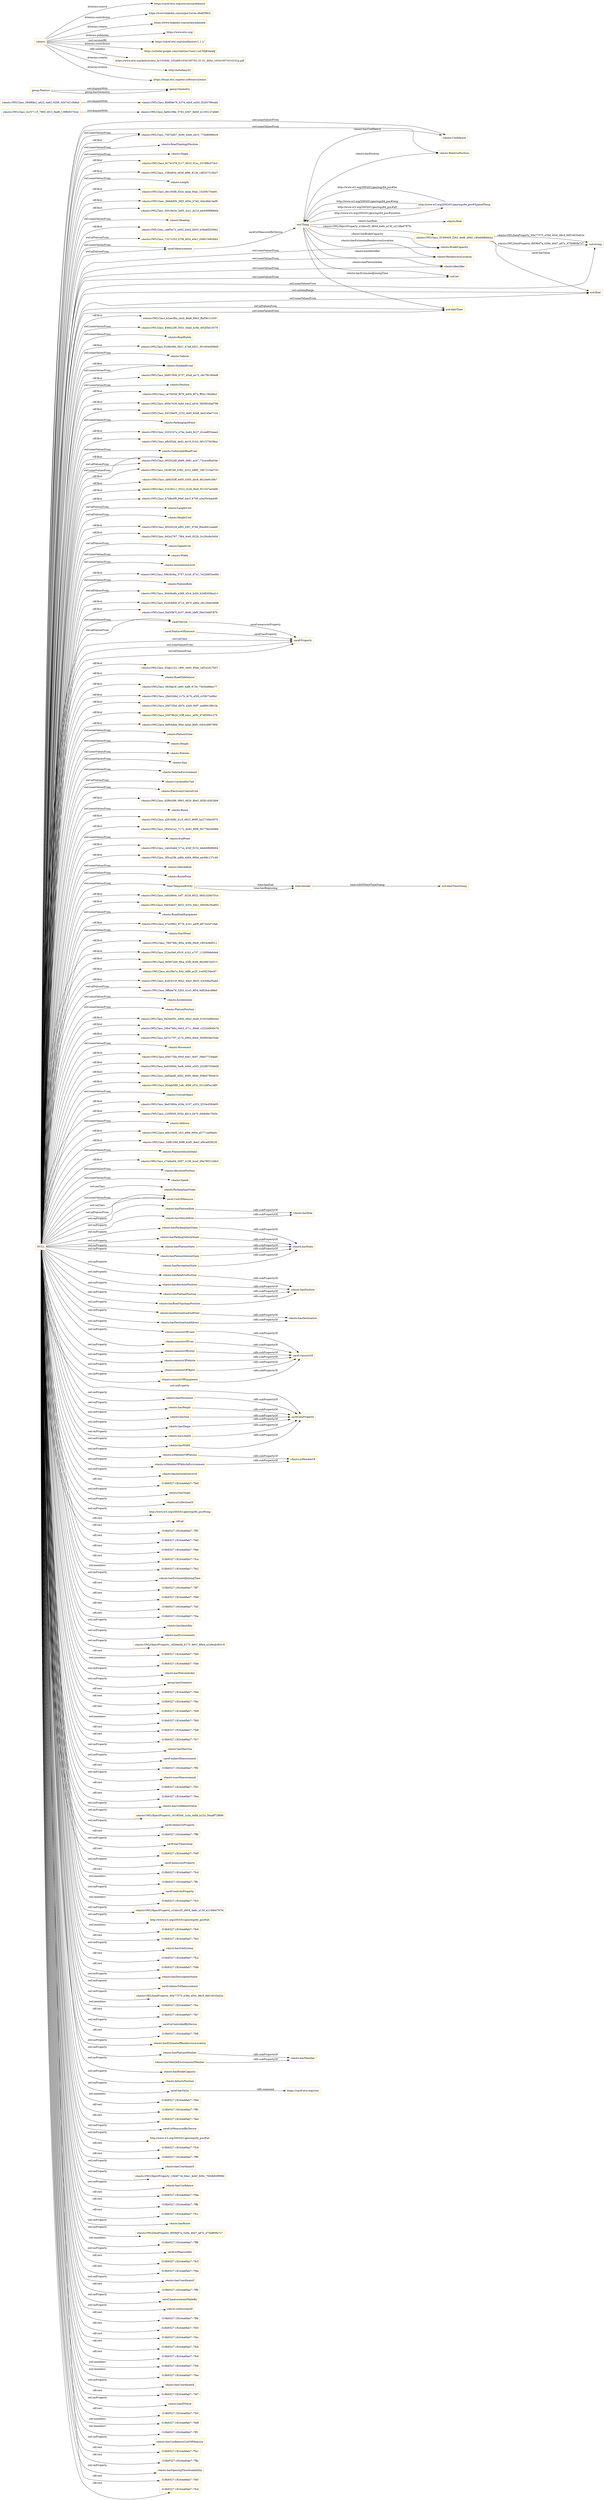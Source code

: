 digraph ar2dtool_diagram { 
rankdir=LR;
size="1501"
node [shape = rectangle, color="orange"]; "s4auto:Confidence" "s4auto:OWLClass_7507dd57_9c90_44e6_a415_770e8066fcc9" "s4auto:RoadTopologyPosition" "s4auto:Shape" "s4auto:OWLClass_917b1f76_f117_4910_91ac_2519f8c07dc3" "s4auto:OWLClass_be6b198e_5792_4367_8dd0_e1193127a9d0" "s4auto:OWLClass_15fb483a_e638_4f66_813b_1d6257210b27" "s4auto:Length" "s4auto:OWLClass_a61c93fb_45ce_4eae_94ac_15200c75ee91" "s4auto:OWLClass_3bfa8d5b_36f3_465e_b7e0_cbbcdbb14af9" "s4auto:OWLClass_35018e3e_3a05_4ce1_b21d_aecb99889b6a" "s4auto:Heading" "s4auto:OWLClass_ca6f3e72_e492_4e42_bb50_b3befd5200b2" "s4auto:OWLClass_7227c333_67f8_4f2d_a0e1_208d15683bb5" "saref:Measurement" "s4auto:OWLClass_b2aecf6a_cbcb_46a6_89e3_ffaf56c1c350" "s4auto:OWLClass_836b22f0_3931_44dd_a18b_4f52f5d10379" "s4auto:RoadEntity" "s4auto:OWLClass_81fdb39d_0931_47a8_b051_9516044569d5" "s4auto:Vehicle" "s4auto:NotifiedEvent" "s4auto:OWLClass_8b969e76_5374_4dc6_a45d_f32e5769cafa" "s4auto:OWLClass_bb857606_8737_45ad_ae73_c8c7f91884d8" "s4auto:Position" "s4auto:OWLClass_ce70b5bf_f678_4d04_8f7e_ff5b116b49a3" "s4auto:OWLClass_495b7639_fa49_44c2_a634_3838926ad786" "s4auto:OWLClass_04329a05_2232_4bf5_b0a8_ded14fee7c24" "s4auto:ParkingSpotPoint" "s4auto:OWLClass_32021b7a_e7be_4a44_9c27_d1ea8f53eaa4" "s4auto:OWLClass_efb5f3dd_4e42_4e19_91b3_f451575038ea" "s4auto:VulnerableRoadUser" "http://www.w3.org/2003/01/geo/wgs84_pos#SpatialThing" "s4auto:OWLClass_0f32b2d8_db89_4881_ace7_72cace8ba5de" "time:Instant" "s4auto:OWLClass_50c8f1b0_b382_4232_b895_16b7210ad7d3" "s4auto:OWLClass_ab8202ff_e405_4365_abc8_8fc24e9c38b7" "s4auto:OWLClass_51b26c11_9322_4c2b_8eaf_551547ee4dfb" "s4auto:OWLClass_b7b8e4f0_00ef_4ec3_8706_a3a35e4aebd0" "s4auto:LengthUnit" "s4auto:HeightUnit" "s4auto:OWLClass_8f320229_ef05_43f1_9766_80adb01eada6" "s4auto:OWLClass_942e2767_7f64_4ce0_822b_2cc26c6a540d" "s4auto:SpeedUnit" "s4auto:Width" "s4auto:RelativePosition" "s4auto:AutomationLevel" "s4auto:OWLClass_59b3b3ba_5757_41b5_8741_7e226853e49e" "s4auto:PlatoonRole" "s4auto:OWLClass_30dd4a6b_a368_45c4_bcb0_b2d8300ba2c1" "s4auto:OWLClass_92454d09_d714_4870_a8d4_c8c16bbc49d8" "s4auto:OWLClass_f4d3087f_4c57_4b40_bbf0_59a10d4f1876" "saref:Device" "s4auto:OWLClass_62ab1c22_189c_4445_85ee_1ef1e2d17b57" "s4auto:RoadSideSensor" "s4auto:OWLClass_083fab3f_ca95_4af8_873e_7563bd6bec77" "s4auto:OWLClass_094f68a1_a622_4a62_9298_43b74210b8a4" "s4auto:BrakeCapacity" "s4auto:OWLClass_28e02d4d_1c7b_4c7b_af28_cc59c73a9fa1" "s4auto:OWLClass_268735bf_d97b_43a0_80f7_ead69c3861fa" "saref:FeatureOfInterest" "s4auto:OWLClass_55978b20_33ff_44a1_a09c_974f509cc274" "s4auto:OWLClass_8ef04dbb_f94e_4dae_8bf0_cb63cd807909" "s4auto:PlatoonState" "s4auto:OWLClass_2cc57115_7965_4f13_9ad6_139fbf337b2e" "s4auto:Height" "s4auto:Platoon" "s4auto:Size" "s4auto:Role" "s4auto:VehicleEnvironment" "saref:Property" "s4auto:CardinalityUnit" "s4auto:ElectronicControlUnit" "s4auto:OWLClass_d2f64388_08b5_4626_8be5_bf2614562bb8" "s4auto:Route" "s4auto:OWLClass_a2818dfc_41cf_4923_9680_ba37180e5970" "s4auto:OWLClass_2945d1e2_7172_4b82_869f_0b779bc9496b" "s4auto:EndPoint" "s4auto:OWLClass_1ab43a6d_571a_434f_9152_bdeb0fb96694" "s4auto:OWLClass_3f5ca29b_a4bb_4d64_89b4_aac68c137c49" "s4auto:VehicleRole" "s4auto:RoutePoint" "time:TemporalEntity" "s4auto:OWLClass_ca926664_1ef7_4528_8022_66d1d26b701e" "s4auto:OWLClass_04b546d7_4632_4354_b9a1_00058c30a662" "s4auto:RoadSideEquipment" "s4auto:OWLClass_07a59fd1_8778_41b1_a40f_497242d7cfab" "s4auto:StartPoint" "s4auto:OWLClass_7f65788c_8f5a_4c8b_89c8_1f924c8ef511" "s4auto:OWLClass_f12ac0e6_d518_41b2_a737_112009debde8" "s4auto:OWLClass_94907a46_9fca_42fb_9c66_8626fb7ee513" "s4auto:OWLClass_eb1fda7a_fc6c_4dfb_ac2f_1ce59234bc97" "s4auto:OWLClass_8cd541c9_9bb2_49a5_9820_43c0dbcf5a60" "s4auto:OWLClass_9ffbba79_32b5_41e3_9f34_6d82b4c49fe0" "geosp:Geometry" "s4auto:Acceleration" "s4auto:PlatoonPosition" "s4auto:OWLClass_8d26a591_bd0b_48a3_ba4b_61932a89dcbd" "s4auto:OWLClass_26b47864_9eb3_4711_89a6_c23244800e78" "s4auto:OWLClass_be7c1797_e17e_4904_8dc6_3b99926e33dd" "s4auto:Movement" "s4auto:RendezvousLocation" "s4auto:OWLClass_a58175fa_904f_4ee1_9c97_39b077249abf" "s4auto:OWLClass_4e93090d_5aeb_4946_a593_25268703bb08" "s4auto:Identifier" "geosp:Feature" "s4auto:OWLClass_3ef5abd6_4002_4095_96dd_008e5780e633" "s4auto:OWLClass_92dab589_1afc_4f99_a53c_031ddf5a1d85" "s4auto:CriticalObject" "s4auto:OWLClass_9ad3360e_429a_4107_a353_2f10a459de05" "s4auto:OWLClass_c25f950f_505d_4814_be70_0de84bc70d3c" "s4auto:Address" "s4auto:OWLClass_e6b10e5f_1fc3_49fe_995b_d2771ae66e91" "s4auto:OWLClass_34f8159d_60f8_42d5_9ee3_ef6ca0f3823f" "s4auto:OWLClass_553f9409_f262_4ed9_a940_180eb68bbb2a" "s4auto:PlatoonVehicleState" "s4auto:OWLClass_c74dee04_0497_4156_bcad_06a79021d4b3" "s4auto:AbsolutePosition" "s4auto:Speed" "s4auto:ParkingSpotState" "saref:UnitOfMeasure" ; /*classes style*/
	"s4auto:hasPlatoonRole" -> "s4auto:hasRole" [ label = "rdfs:subPropertyOf" ];
	"s4auto:hasParkingSpotState" -> "s4auto:hasState" [ label = "rdfs:subPropertyOf" ];
	"s4auto:hasPlatoonPosition" -> "s4auto:hasPosition" [ label = "rdfs:subPropertyOf" ];
	"s4auto:hasDestinationEndPoint" -> "s4auto:hasDestination" [ label = "rdfs:subPropertyOf" ];
	"s4auto:consistsOfEvent" -> "saref:consistsOf" [ label = "rdfs:subPropertyOf" ];
	"s4auto:hasSize" -> "saref:hasProperty" [ label = "rdfs:subPropertyOf" ];
	"geosp:Feature" -> "geosp:Geometry" [ label = "owl:disjointWith" ];
	"s4auto:OWLClass_2cc57115_7965_4f13_9ad6_139fbf337b2e" -> "s4auto:OWLClass_be6b198e_5792_4367_8dd0_e1193127a9d0" [ label = "owl:disjointWith" ];
	"s4auto:" -> "https://saref.etsi.org/sources/saref4auto/" [ label = "dcterms:source" ];
	"s4auto:" -> "https://www.linkedin.com/in/pol-torres-46a83863/" [ label = "dcterms:contributor" ];
	"s4auto:" -> "https://www.linkedin.com/in/lauradaniele" [ label = "dcterms:creator" ];
	"s4auto:" -> "https://www.etsi.org/" [ label = "dcterms:publisher" ];
	"s4auto:" -> "https://saref.etsi.org/saref4auto/v1.1.1/" [ label = "owl:versionIRI" ];
	"s4auto:" -> "https://scholar.google.com/citations?user=coCDIj8AAAAJ" [ label = "dcterms:contributor" ];
	"s4auto:" -> "https://www.etsi.org/deliver/etsi_ts/103400_103499/10341007/01.01.01_60/ts_10341007v010101p.pdf" [ label = "rdfs:seeAlso" ];
	"s4auto:" -> "http://netellany.fr/" [ label = "dcterms:creator" ];
	"s4auto:" -> "https://forge.etsi.org/etsi-software-license" [ label = "dcterms:license" ];
	"s4auto:consistsOfUser" -> "saref:consistsOf" [ label = "rdfs:subPropertyOf" ];
	"s4auto:hasRoadTopologyPosition" -> "s4auto:hasPosition" [ label = "rdfs:subPropertyOf" ];
	"s4auto:hasShape" -> "saref:hasProperty" [ label = "rdfs:subPropertyOf" ];
	"s4auto:hasLength" -> "saref:hasProperty" [ label = "rdfs:subPropertyOf" ];
	"s4auto:hasParkingVehicleState" -> "s4auto:hasState" [ label = "rdfs:subPropertyOf" ];
	"s4auto:hasPlatoonState" -> "s4auto:hasState" [ label = "rdfs:subPropertyOf" ];
	"s4auto:isMemberOfPlatoon" -> "s4auto:isMemberOf" [ label = "rdfs:subPropertyOf" ];
	"s4auto:hasWidth" -> "saref:hasProperty" [ label = "rdfs:subPropertyOf" ];
	"s4auto:consistsOfEntity" -> "saref:consistsOf" [ label = "rdfs:subPropertyOf" ];
	"s4auto:hasPlatoonVehicleState" -> "s4auto:hasState" [ label = "rdfs:subPropertyOf" ];
	"s4auto:hasDestinationAddress" -> "s4auto:hasDestination" [ label = "rdfs:subPropertyOf" ];
	"NULL" -> "s4auto:hasAutomationLevel" [ label = "owl:onProperty" ];
	"NULL" -> "s4auto:OWLClass_942e2767_7f64_4ce0_822b_2cc26c6a540d" [ label = "rdf:first" ];
	"NULL" -> "-318b9327:18244a6fab7:-7fe9" [ label = "rdf:rest" ];
	"NULL" -> "s4auto:hasOrigin" [ label = "owl:onProperty" ];
	"NULL" -> "s4auto:NotifiedEvent" [ label = "owl:someValuesFrom" ];
	"NULL" -> "s4auto:HeightUnit" [ label = "owl:allValuesFrom" ];
	"NULL" -> "s4auto:hasPlatoonState" [ label = "owl:onProperty" ];
	"NULL" -> "s4auto:OWLClass_8cd541c9_9bb2_49a5_9820_43c0dbcf5a60" [ label = "rdf:first" ];
	"NULL" -> "s4auto:Address" [ label = "owl:someValuesFrom" ];
	"NULL" -> "s4auto:isCollectionOf" [ label = "owl:onProperty" ];
	"NULL" -> "http://www.w3.org/2003/01/geo/wgs84_pos#long" [ label = "owl:onProperty" ];
	"NULL" -> "s4auto:Shape" [ label = "owl:someValuesFrom" ];
	"NULL" -> "rdf:nil" [ label = "rdf:rest" ];
	"NULL" -> "-318b9327:18244a6fab7:-7ff3" [ label = "rdf:rest" ];
	"NULL" -> "s4auto:NotifiedEvent" [ label = "rdf:first" ];
	"NULL" -> "-318b9327:18244a6fab7:-7fd2" [ label = "rdf:rest" ];
	"NULL" -> "-318b9327:18244a6fab7:-7feb" [ label = "rdf:rest" ];
	"NULL" -> "-318b9327:18244a6fab7:-7fca" [ label = "rdf:rest" ];
	"NULL" -> "s4auto:PlatoonPosition" [ label = "owl:someValuesFrom" ];
	"NULL" -> "s4auto:OWLClass_62ab1c22_189c_4445_85ee_1ef1e2d17b57" [ label = "rdf:first" ];
	"NULL" -> "s4auto:OWLClass_07a59fd1_8778_41b1_a40f_497242d7cfab" [ label = "rdf:first" ];
	"NULL" -> "s4auto:OWLClass_c74dee04_0497_4156_bcad_06a79021d4b3" [ label = "rdf:first" ];
	"NULL" -> "-318b9327:18244a6fab7:-7fe2" [ label = "owl:members" ];
	"NULL" -> "s4auto:hasEstimatedJoiningTime" [ label = "owl:onProperty" ];
	"NULL" -> "-318b9327:18244a6fab7:-7ff7" [ label = "rdf:rest" ];
	"NULL" -> "-318b9327:18244a6fab7:-7fd6" [ label = "rdf:rest" ];
	"NULL" -> "-318b9327:18244a6fab7:-7fef" [ label = "rdf:rest" ];
	"NULL" -> "-318b9327:18244a6fab7:-7fce" [ label = "rdf:rest" ];
	"NULL" -> "s4auto:hasIdentifier" [ label = "owl:onProperty" ];
	"NULL" -> "s4auto:hasEnvironment" [ label = "owl:onProperty" ];
	"NULL" -> "s4auto:Heading" [ label = "owl:someValuesFrom" ];
	"NULL" -> "s4auto:OWLClass_8f320229_ef05_43f1_9766_80adb01eada6" [ label = "rdf:first" ];
	"NULL" -> "s4auto:OWLObjectProperty_1828ea5b_6175_4e01_88e4_a1b9cab3b318" [ label = "owl:onProperty" ];
	"NULL" -> "-318b9327:18244a6fab7:-7fe0" [ label = "rdf:rest" ];
	"NULL" -> "s4auto:OWLClass_3ef5abd6_4002_4095_96dd_008e5780e633" [ label = "rdf:first" ];
	"NULL" -> "s4auto:OWLClass_ab8202ff_e405_4365_abc8_8fc24e9c38b7" [ label = "rdf:first" ];
	"NULL" -> "-318b9327:18244a6fab7:-7fdd" [ label = "owl:members" ];
	"NULL" -> "s4auto:OWLClass_0f32b2d8_db89_4881_ace7_72cace8ba5de" [ label = "rdf:first" ];
	"NULL" -> "s4auto:hasPlatoonIndex" [ label = "owl:onProperty" ];
	"NULL" -> "s4auto:hasSize" [ label = "owl:onProperty" ];
	"NULL" -> "s4auto:hasShape" [ label = "owl:onProperty" ];
	"NULL" -> "s4auto:ParkingSpotPoint" [ label = "owl:someValuesFrom" ];
	"NULL" -> "geosp:hasGeometry" [ label = "owl:onProperty" ];
	"NULL" -> "-318b9327:18244a6fab7:-7fe4" [ label = "rdf:rest" ];
	"NULL" -> "s4auto:OWLClass_b2aecf6a_cbcb_46a6_89e3_ffaf56c1c350" [ label = "rdf:first" ];
	"NULL" -> "s4auto:hasWidth" [ label = "owl:onProperty" ];
	"NULL" -> "-318b9327:18244a6fab7:-7fdc" [ label = "rdf:rest" ];
	"NULL" -> "-318b9327:18244a6fab7:-7fd9" [ label = "rdf:rest" ];
	"NULL" -> "saref:Device" [ label = "owl:allValuesFrom" ];
	"NULL" -> "s4auto:hasMovement" [ label = "owl:onProperty" ];
	"NULL" -> "-318b9327:18244a6fab7:-7fd0" [ label = "owl:members" ];
	"NULL" -> "s4auto:VulnerableRoadUser" [ label = "owl:someValuesFrom" ];
	"NULL" -> "xsd:float" [ label = "owl:onDataRange" ];
	"NULL" -> "s4auto:OWLClass_34f8159d_60f8_42d5_9ee3_ef6ca0f3823f" [ label = "rdf:first" ];
	"NULL" -> "s4auto:hasPlatoonVehicleState" [ label = "owl:onProperty" ];
	"NULL" -> "s4auto:OWLClass_eb1fda7a_fc6c_4dfb_ac2f_1ce59234bc97" [ label = "rdf:first" ];
	"NULL" -> "-318b9327:18244a6fab7:-7fe8" [ label = "rdf:rest" ];
	"NULL" -> "s4auto:OWLClass_81fdb39d_0931_47a8_b051_9516044569d5" [ label = "rdf:first" ];
	"NULL" -> "-318b9327:18244a6fab7:-7fc7" [ label = "rdf:rest" ];
	"NULL" -> "s4auto:hasMaxSize" [ label = "owl:onProperty" ];
	"NULL" -> "s4auto:ParkingSpotState" [ label = "owl:onClass" ];
	"NULL" -> "s4auto:OWLClass_9ffbba79_32b5_41e3_9f34_6d82b4c49fe0" [ label = "owl:allValuesFrom" ];
	"NULL" -> "saref:makesMeasurement" [ label = "owl:onProperty" ];
	"NULL" -> "s4auto:OWLClass_0f32b2d8_db89_4881_ace7_72cace8ba5de" [ label = "owl:allValuesFrom" ];
	"NULL" -> "xsd:string" [ label = "owl:someValuesFrom" ];
	"NULL" -> "s4auto:hasParkingSpotState" [ label = "owl:onProperty" ];
	"NULL" -> "-318b9327:18244a6fab7:-7ff2" [ label = "rdf:rest" ];
	"NULL" -> "s4auto:isMemberOfPlatoon" [ label = "owl:onProperty" ];
	"NULL" -> "s4auto:usesMeasurement" [ label = "owl:onProperty" ];
	"NULL" -> "-318b9327:18244a6fab7:-7fd1" [ label = "rdf:rest" ];
	"NULL" -> "s4auto:PlatoonState" [ label = "owl:someValuesFrom" ];
	"NULL" -> "-318b9327:18244a6fab7:-7fea" [ label = "rdf:rest" ];
	"NULL" -> "s4auto:Size" [ label = "owl:someValuesFrom" ];
	"NULL" -> "s4auto:OWLClass_7227c333_67f8_4f2d_a0e1_208d15683bb5" [ label = "owl:allValuesFrom" ];
	"NULL" -> "s4auto:Speed" [ label = "owl:someValuesFrom" ];
	"NULL" -> "s4auto:OWLClass_efb5f3dd_4e42_4e19_91b3_f451575038ea" [ label = "rdf:first" ];
	"NULL" -> "s4auto:hasConfidenceValue" [ label = "owl:onProperty" ];
	"NULL" -> "s4auto:OWLObjectProperty_c016f3d4_1a3a_4a8b_b22d_56aaff72f689" [ label = "owl:onProperty" ];
	"NULL" -> "saref:relatesToProperty" [ label = "owl:onProperty" ];
	"NULL" -> "s4auto:consistsOfVehicle" [ label = "owl:onProperty" ];
	"NULL" -> "-318b9327:18244a6fab7:-7ff6" [ label = "rdf:rest" ];
	"NULL" -> "saref:hasTimestamp" [ label = "owl:onProperty" ];
	"NULL" -> "-318b9327:18244a6fab7:-7fd5" [ label = "rdf:rest" ];
	"NULL" -> "saref:measuresProperty" [ label = "owl:onProperty" ];
	"NULL" -> "s4auto:hasRoadTopologyPosition" [ label = "owl:onProperty" ];
	"NULL" -> "-318b9327:18244a6fab7:-7fcd" [ label = "rdf:rest" ];
	"NULL" -> "s4auto:Acceleration" [ label = "owl:someValuesFrom" ];
	"NULL" -> "-318b9327:18244a6fab7:-7ffc" [ label = "owl:members" ];
	"NULL" -> "saref:controlsProperty" [ label = "owl:onProperty" ];
	"NULL" -> "s4auto:RoadEntity" [ label = "owl:someValuesFrom" ];
	"NULL" -> "s4auto:consistsOfEntity" [ label = "owl:onProperty" ];
	"NULL" -> "xsd:dateTime" [ label = "owl:someValuesFrom" ];
	"NULL" -> "-318b9327:18244a6fab7:-7fc3" [ label = "owl:members" ];
	"NULL" -> "s4auto:OWLObjectProperty_e1bbccf3_d604_4a6c_a130_e2148e0787fc" [ label = "owl:onProperty" ];
	"NULL" -> "s4auto:OWLClass_26b47864_9eb3_4711_89a6_c23244800e78" [ label = "rdf:first" ];
	"NULL" -> "s4auto:Height" [ label = "owl:someValuesFrom" ];
	"NULL" -> "saref:Property" [ label = "owl:onClass" ];
	"NULL" -> "s4auto:OWLClass_f12ac0e6_d518_41b2_a737_112009debde8" [ label = "rdf:first" ];
	"NULL" -> "s4auto:OWLClass_ca926664_1ef7_4528_8022_66d1d26b701e" [ label = "rdf:first" ];
	"NULL" -> "s4auto:OWLClass_35018e3e_3a05_4ce1_b21d_aecb99889b6a" [ label = "rdf:first" ];
	"NULL" -> "http://www.w3.org/2003/01/geo/wgs84_pos#alt" [ label = "owl:onProperty" ];
	"NULL" -> "s4auto:BrakeCapacity" [ label = "owl:someValuesFrom" ];
	"NULL" -> "-318b9327:18244a6fab7:-7fe6" [ label = "owl:members" ];
	"NULL" -> "saref:Property" [ label = "owl:someValuesFrom" ];
	"NULL" -> "saref:Device" [ label = "owl:someValuesFrom" ];
	"NULL" -> "-318b9327:18244a6fab7:-7fe3" [ label = "rdf:rest" ];
	"NULL" -> "s4syst:hasSubSystem" [ label = "owl:onProperty" ];
	"NULL" -> "s4auto:OWLClass_f4d3087f_4c57_4b40_bbf0_59a10d4f1876" [ label = "rdf:first" ];
	"NULL" -> "s4auto:OWLClass_495b7639_fa49_44c2_a634_3838926ad786" [ label = "rdf:first" ];
	"NULL" -> "-318b9327:18244a6fab7:-7fc2" [ label = "rdf:rest" ];
	"NULL" -> "-318b9327:18244a6fab7:-7fdb" [ label = "rdf:rest" ];
	"NULL" -> "s4auto:hasDescriptionName" [ label = "owl:onProperty" ];
	"NULL" -> "s4auto:Vehicle" [ label = "owl:someValuesFrom" ];
	"NULL" -> "saref:relatesToMeasurement" [ label = "owl:onProperty" ];
	"NULL" -> "s4auto:OWLClass_be7c1797_e17e_4904_8dc6_3b99926e33dd" [ label = "rdf:first" ];
	"NULL" -> "s4auto:OWLDataProperty_60a77575_e39d_454c_96c5_66f14035eb2e" [ label = "owl:onProperty" ];
	"NULL" -> "s4auto:Confidence" [ label = "owl:someValuesFrom" ];
	"NULL" -> "s4auto:OWLClass_8ef04dbb_f94e_4dae_8bf0_cb63cd807909" [ label = "rdf:first" ];
	"NULL" -> "-318b9327:18244a6fab7:-7fcc" [ label = "owl:members" ];
	"NULL" -> "s4auto:hasHeight" [ label = "owl:onProperty" ];
	"NULL" -> "-318b9327:18244a6fab7:-7fe7" [ label = "rdf:rest" ];
	"NULL" -> "s4auto:OWLClass_917b1f76_f117_4910_91ac_2519f8c07dc3" [ label = "rdf:first" ];
	"NULL" -> "saref:isControlledByDevice" [ label = "owl:onProperty" ];
	"NULL" -> "-318b9327:18244a6fab7:-7fdf" [ label = "rdf:rest" ];
	"NULL" -> "s4auto:OWLClass_04b546d7_4632_4354_b9a1_00058c30a662" [ label = "rdf:first" ];
	"NULL" -> "s4auto:OWLClass_2945d1e2_7172_4b82_869f_0b779bc9496b" [ label = "rdf:first" ];
	"NULL" -> "s4auto:OWLClass_50c8f1b0_b382_4232_b895_16b7210ad7d3" [ label = "rdf:first" ];
	"NULL" -> "s4auto:AbsolutePosition" [ label = "owl:someValuesFrom" ];
	"NULL" -> "s4auto:Width" [ label = "owl:someValuesFrom" ];
	"NULL" -> "time:TemporalEntity" [ label = "owl:someValuesFrom" ];
	"NULL" -> "s4auto:hasEstimatedRendezvousLocation" [ label = "owl:onProperty" ];
	"NULL" -> "s4auto:PlatoonVehicleState" [ label = "owl:someValuesFrom" ];
	"NULL" -> "s4auto:OWLClass_8d26a591_bd0b_48a3_ba4b_61932a89dcbd" [ label = "rdf:first" ];
	"NULL" -> "s4auto:hasPlatoonMember" [ label = "owl:onProperty" ];
	"NULL" -> "s4auto:OWLClass_083fab3f_ca95_4af8_873e_7563bd6bec77" [ label = "rdf:first" ];
	"NULL" -> "s4auto:hasBrakeCapacity" [ label = "owl:onProperty" ];
	"NULL" -> "s4auto:hasPlatoonPosition" [ label = "owl:onProperty" ];
	"NULL" -> "s4auto:consistsOfObject" [ label = "owl:onProperty" ];
	"NULL" -> "s4auto:SpeedUnit" [ label = "owl:allValuesFrom" ];
	"NULL" -> "s4auto:detectsPosition" [ label = "owl:onProperty" ];
	"NULL" -> "s4auto:OWLClass_c25f950f_505d_4814_be70_0de84bc70d3c" [ label = "rdf:first" ];
	"NULL" -> "s4auto:OWLClass_bb857606_8737_45ad_ae73_c8c7f91884d8" [ label = "rdf:first" ];
	"NULL" -> "s4auto:hasRelativePosition" [ label = "owl:onProperty" ];
	"NULL" -> "saref:hasValue" [ label = "owl:onProperty" ];
	"NULL" -> "s4auto:OWLClass_7507dd57_9c90_44e6_a415_770e8066fcc9" [ label = "owl:someValuesFrom" ];
	"NULL" -> "s4auto:PlatoonRole" [ label = "owl:someValuesFrom" ];
	"NULL" -> "-318b9327:18244a6fab7:-7fd4" [ label = "owl:members" ];
	"NULL" -> "-318b9327:18244a6fab7:-7ff5" [ label = "rdf:rest" ];
	"NULL" -> "-318b9327:18244a6fab7:-7fed" [ label = "rdf:rest" ];
	"NULL" -> "s4auto:Route" [ label = "owl:someValuesFrom" ];
	"NULL" -> "saref:isMeasuredByDevice" [ label = "owl:onProperty" ];
	"NULL" -> "xsd:int" [ label = "owl:someValuesFrom" ];
	"NULL" -> "http://www.w3.org/2003/01/geo/wgs84_pos#lat" [ label = "owl:onProperty" ];
	"NULL" -> "s4auto:hasLength" [ label = "owl:onProperty" ];
	"NULL" -> "-318b9327:18244a6fab7:-7fc9" [ label = "rdf:rest" ];
	"NULL" -> "s4auto:OWLClass_32021b7a_e7be_4a44_9c27_d1ea8f53eaa4" [ label = "rdf:first" ];
	"NULL" -> "s4auto:OWLClass_94907a46_9fca_42fb_9c66_8626fb7ee513" [ label = "rdf:first" ];
	"NULL" -> "s4auto:OWLClass_9ad3360e_429a_4107_a353_2f10a459de05" [ label = "rdf:first" ];
	"NULL" -> "-318b9327:18244a6fab7:-7ff9" [ label = "rdf:rest" ];
	"NULL" -> "s4auto:OWLClass_268735bf_d97b_43a0_80f7_ead69c3861fa" [ label = "rdf:first" ];
	"NULL" -> "s4auto:ElectronicControlUnit" [ label = "owl:someValuesFrom" ];
	"NULL" -> "s4auto:StartPoint" [ label = "owl:someValuesFrom" ];
	"NULL" -> "s4auto:hasCoordinateY" [ label = "owl:onProperty" ];
	"NULL" -> "s4auto:OWLObjectProperty_10d4f71b_6da1_4eb5_840c_760db83f999d" [ label = "owl:onProperty" ];
	"NULL" -> "s4auto:hasConfidence" [ label = "owl:onProperty" ];
	"NULL" -> "s4auto:OWLClass_d2f64388_08b5_4626_8be5_bf2614562bb8" [ label = "rdf:first" ];
	"NULL" -> "s4auto:OWLClass_59b3b3ba_5757_41b5_8741_7e226853e49e" [ label = "rdf:first" ];
	"NULL" -> "xsd:dateTime" [ label = "owl:allValuesFrom" ];
	"NULL" -> "s4auto:hasDestinationAddress" [ label = "owl:onProperty" ];
	"NULL" -> "s4auto:OWLClass_28e02d4d_1c7b_4c7b_af28_cc59c73a9fa1" [ label = "rdf:first" ];
	"NULL" -> "saref:Measurement" [ label = "owl:allValuesFrom" ];
	"NULL" -> "-318b9327:18244a6fab7:-7fda" [ label = "rdf:rest" ];
	"NULL" -> "s4auto:OWLClass_1ab43a6d_571a_434f_9152_bdeb0fb96694" [ label = "rdf:first" ];
	"NULL" -> "s4auto:OWLClass_a61c93fb_45ce_4eae_94ac_15200c75ee91" [ label = "rdf:first" ];
	"NULL" -> "-318b9327:18244a6fab7:-7ffb" [ label = "rdf:rest" ];
	"NULL" -> "saref:UnitOfMeasure" [ label = "owl:someValuesFrom" ];
	"NULL" -> "saref:Measurement" [ label = "owl:someValuesFrom" ];
	"NULL" -> "s4auto:OWLClass_ca6f3e72_e492_4e42_bb50_b3befd5200b2" [ label = "rdf:first" ];
	"NULL" -> "-318b9327:18244a6fab7:-7fc1" [ label = "rdf:rest" ];
	"NULL" -> "s4auto:Identifier" [ label = "owl:someValuesFrom" ];
	"NULL" -> "s4auto:isMemberOfVehicleEnvironment" [ label = "owl:onProperty" ];
	"NULL" -> "s4auto:OWLClass_3f5ca29b_a4bb_4d64_89b4_aac68c137c49" [ label = "rdf:first" ];
	"NULL" -> "s4auto:hasRoute" [ label = "owl:onProperty" ];
	"NULL" -> "s4auto:OWLDataProperty_f859b87a_028e_46d7_a87e_d75bf80fe7c7" [ label = "owl:onProperty" ];
	"NULL" -> "s4auto:hasDestinationEndPoint" [ label = "owl:onProperty" ];
	"NULL" -> "-318b9327:18244a6fab7:-7ff8" [ label = "owl:members" ];
	"NULL" -> "s4auto:CriticalObject" [ label = "owl:someValuesFrom" ];
	"NULL" -> "s4auto:RendezvousLocation" [ label = "owl:someValuesFrom" ];
	"NULL" -> "s4auto:OWLClass_4e93090d_5aeb_4946_a593_25268703bb08" [ label = "rdf:first" ];
	"NULL" -> "s4auto:RelativePosition" [ label = "owl:someValuesFrom" ];
	"NULL" -> "s4auto:OWLClass_e6b10e5f_1fc3_49fe_995b_d2771ae66e91" [ label = "rdf:first" ];
	"NULL" -> "saref:isMeasuredIn" [ label = "owl:onProperty" ];
	"NULL" -> "s4auto:OWLClass_51b26c11_9322_4c2b_8eaf_551547ee4dfb" [ label = "rdf:first" ];
	"NULL" -> "-318b9327:18244a6fab7:-7fc5" [ label = "rdf:rest" ];
	"NULL" -> "s4auto:OWLClass_92dab589_1afc_4f99_a53c_031ddf5a1d85" [ label = "rdf:first" ];
	"NULL" -> "-318b9327:18244a6fab7:-7fde" [ label = "rdf:rest" ];
	"NULL" -> "s4auto:Movement" [ label = "owl:someValuesFrom" ];
	"NULL" -> "s4auto:hasCoordinateZ" [ label = "owl:onProperty" ];
	"NULL" -> "s4auto:LengthUnit" [ label = "owl:allValuesFrom" ];
	"NULL" -> "s4auto:OWLClass_0f32b2d8_db89_4881_ace7_72cace8ba5de" [ label = "owl:someValuesFrom" ];
	"NULL" -> "s4auto:hasParkingVehicleState" [ label = "owl:onProperty" ];
	"NULL" -> "-318b9327:18244a6fab7:-7ff0" [ label = "rdf:rest" ];
	"NULL" -> "saref:measurementMadeBy" [ label = "owl:onProperty" ];
	"NULL" -> "s4auto:VehicleRole" [ label = "owl:someValuesFrom" ];
	"NULL" -> "s4auto:RoadTopologyPosition" [ label = "owl:someValuesFrom" ];
	"NULL" -> "s4auto:hasPlatoonRole" [ label = "owl:onProperty" ];
	"NULL" -> "s4auto:consistsOfUser" [ label = "owl:onProperty" ];
	"NULL" -> "saref:UnitOfMeasure" [ label = "owl:onClass" ];
	"NULL" -> "s4syst:subSystemOf" [ label = "owl:onProperty" ];
	"NULL" -> "-318b9327:18244a6fab7:-7ff4" [ label = "rdf:rest" ];
	"NULL" -> "s4auto:OWLClass_7f65788c_8f5a_4c8b_89c8_1f924c8ef511" [ label = "rdf:first" ];
	"NULL" -> "s4auto:hasAbsolutePosition" [ label = "owl:onProperty" ];
	"NULL" -> "s4auto:hasVehicleRole" [ label = "owl:onProperty" ];
	"NULL" -> "s4auto:RoadSideEquipment" [ label = "owl:someValuesFrom" ];
	"NULL" -> "-318b9327:18244a6fab7:-7fd3" [ label = "rdf:rest" ];
	"NULL" -> "-318b9327:18244a6fab7:-7fec" [ label = "rdf:rest" ];
	"NULL" -> "s4auto:OWLClass_ce70b5bf_f678_4d04_8f7e_ff5b116b49a3" [ label = "rdf:first" ];
	"NULL" -> "-318b9327:18244a6fab7:-7fcb" [ label = "rdf:rest" ];
	"NULL" -> "s4auto:OWLClass_7507dd57_9c90_44e6_a415_770e8066fcc9" [ label = "rdf:first" ];
	"NULL" -> "s4auto:Length" [ label = "owl:someValuesFrom" ];
	"NULL" -> "-318b9327:18244a6fab7:-7fc8" [ label = "rdf:rest" ];
	"NULL" -> "-318b9327:18244a6fab7:-7fc6" [ label = "owl:members" ];
	"NULL" -> "-318b9327:18244a6fab7:-7fee" [ label = "owl:members" ];
	"NULL" -> "s4auto:Position" [ label = "owl:someValuesFrom" ];
	"NULL" -> "s4auto:hasCoordinateX" [ label = "owl:onProperty" ];
	"NULL" -> "xsd:float" [ label = "owl:someValuesFrom" ];
	"NULL" -> "s4auto:OWLClass_3bfa8d5b_36f3_465e_b7e0_cbbcdbb14af9" [ label = "rdf:first" ];
	"NULL" -> "-318b9327:18244a6fab7:-7fd7" [ label = "rdf:rest" ];
	"NULL" -> "s4auto:RoadSideSensor" [ label = "rdf:first" ];
	"NULL" -> "s4auto:OWLClass_92454d09_d714_4870_a8d4_c8c16bbc49d8" [ label = "rdf:first" ];
	"NULL" -> "s4auto:OWLClass_04329a05_2232_4bf5_b0a8_ded14fee7c24" [ label = "rdf:first" ];
	"NULL" -> "s4auto:hasIDValue" [ label = "owl:onProperty" ];
	"NULL" -> "s4auto:OWLClass_a58175fa_904f_4ee1_9c97_39b077249abf" [ label = "rdf:first" ];
	"NULL" -> "-318b9327:18244a6fab7:-7fcf" [ label = "rdf:rest" ];
	"NULL" -> "saref:Property" [ label = "owl:allValuesFrom" ];
	"NULL" -> "s4auto:OWLClass_30dd4a6b_a368_45c4_bcb0_b2d8300ba2c1" [ label = "owl:allValuesFrom" ];
	"NULL" -> "-318b9327:18244a6fab7:-7fd8" [ label = "owl:members" ];
	"NULL" -> "-318b9327:18244a6fab7:-7ff1" [ label = "owl:members" ];
	"NULL" -> "saref:UnitOfMeasure" [ label = "owl:allValuesFrom" ];
	"NULL" -> "s4auto:hasConfidenceUnitOfMeasure" [ label = "owl:onProperty" ];
	"NULL" -> "-318b9327:18244a6fab7:-7fe1" [ label = "rdf:rest" ];
	"NULL" -> "s4auto:OWLClass_b7b8e4f0_00ef_4ec3_8706_a3a35e4aebd0" [ label = "rdf:first" ];
	"NULL" -> "-318b9327:18244a6fab7:-7ffa" [ label = "rdf:rest" ];
	"NULL" -> "saref:hasProperty" [ label = "owl:onProperty" ];
	"NULL" -> "s4auto:OWLClass_15fb483a_e638_4f66_813b_1d6257210b27" [ label = "rdf:first" ];
	"NULL" -> "s4auto:VehicleEnvironment" [ label = "owl:someValuesFrom" ];
	"NULL" -> "s4auto:consistsOfEvent" [ label = "owl:onProperty" ];
	"NULL" -> "s4auto:RoutePoint" [ label = "owl:someValuesFrom" ];
	"NULL" -> "s4auto:CardinalityUnit" [ label = "owl:allValuesFrom" ];
	"NULL" -> "s4auto:hasOpeningTimeAvailability" [ label = "owl:onProperty" ];
	"NULL" -> "s4auto:OWLClass_836b22f0_3931_44dd_a18b_4f52f5d10379" [ label = "owl:someValuesFrom" ];
	"NULL" -> "s4auto:AutomationLevel" [ label = "owl:someValuesFrom" ];
	"NULL" -> "s4auto:Platoon" [ label = "owl:someValuesFrom" ];
	"NULL" -> "-318b9327:18244a6fab7:-7fe5" [ label = "rdf:rest" ];
	"NULL" -> "-318b9327:18244a6fab7:-7fc4" [ label = "rdf:rest" ];
	"NULL" -> "s4auto:OWLClass_a2818dfc_41cf_4923_9680_ba37180e5970" [ label = "rdf:first" ];
	"NULL" -> "s4auto:OWLClass_55978b20_33ff_44a1_a09c_974f509cc274" [ label = "rdf:first" ];
	"NULL" -> "s4auto:EndPoint" [ label = "owl:someValuesFrom" ];
	"NULL" -> "s4auto:consistsOfEquipment" [ label = "owl:onProperty" ];
	"s4auto:hasVehicleRole" -> "s4auto:hasRole" [ label = "rdfs:subPropertyOf" ];
	"s4auto:consistsOfEquipment" -> "saref:consistsOf" [ label = "rdfs:subPropertyOf" ];
	"s4auto:isMemberOfVehicleEnvironment" -> "s4auto:isMemberOf" [ label = "rdfs:subPropertyOf" ];
	"saref:hasValue" -> "https://saref.etsi.org/core" [ label = "rdfs:comment" ];
	"s4auto:hasMovement" -> "saref:hasProperty" [ label = "rdfs:subPropertyOf" ];
	"s4auto:hasRelativePosition" -> "s4auto:hasPosition" [ label = "rdfs:subPropertyOf" ];
	"s4auto:hasPlatoonMember" -> "s4auto:hasMember" [ label = "rdfs:subPropertyOf" ];
	"s4auto:OWLClass_094f68a1_a622_4a62_9298_43b74210b8a4" -> "s4auto:OWLClass_8b969e76_5374_4dc6_a45d_f32e5769cafa" [ label = "owl:disjointWith" ];
	"s4auto:hasAbsolutePosition" -> "s4auto:hasPosition" [ label = "rdfs:subPropertyOf" ];
	"s4auto:consistsOfObject" -> "saref:consistsOf" [ label = "rdfs:subPropertyOf" ];
	"s4auto:consistsOfVehicle" -> "saref:consistsOf" [ label = "rdfs:subPropertyOf" ];
	"s4auto:hasVehicleEnvironmentMember" -> "s4auto:hasMember" [ label = "rdfs:subPropertyOf" ];
	"s4auto:hasPerceptionState" -> "s4auto:hasState" [ label = "rdfs:subPropertyOf" ];
	"s4auto:hasHeight" -> "saref:hasProperty" [ label = "rdfs:subPropertyOf" ];
	"owl:Thing" -> "s4auto:RendezvousLocation" [ label = "s4auto:hasEstimatedRendezvousLocation" ];
	"time:TemporalEntity" -> "time:Instant" [ label = "time:hasEnd" ];
	"owl:Thing" -> "s4auto:BrakeCapacity" [ label = "s4auto:hasBrakeCapacity" ];
	"http://www.w3.org/2003/01/geo/wgs84_pos#SpatialThing" -> "owl:Thing" [ label = "http://www.w3.org/2003/01/geo/wgs84_pos#lat" ];
	"owl:Thing" -> "http://www.w3.org/2003/01/geo/wgs84_pos#SpatialThing" [ label = "http://www.w3.org/2003/01/geo/wgs84_pos#location" ];
	"s4auto:OWLClass_553f9409_f262_4ed9_a940_180eb68bbb2a" -> "xsd:string" [ label = "s4auto:OWLDataProperty_60a77575_e39d_454c_96c5_66f14035eb2e" ];
	"geosp:Feature" -> "geosp:Geometry" [ label = "geosp:hasGeometry" ];
	"owl:Thing" -> "xsd:dateTime" [ label = "s4auto:hasEstimatedJoiningTime" ];
	"owl:Thing" -> "s4auto:Confidence" [ label = "s4auto:hasConfidence" ];
	"owl:Thing" -> "s4auto:RelativePosition" [ label = "s4auto:hasPosition" ];
	"owl:Thing" -> "s4auto:OWLClass_553f9409_f262_4ed9_a940_180eb68bbb2a" [ label = "s4auto:OWLObjectProperty_e1bbccf3_d604_4a6c_a130_e2148e0787fc" ];
	"owl:Thing" -> "s4auto:Role" [ label = "s4auto:hasRole" ];
	"owl:Thing" -> "s4auto:Identifier" [ label = "s4auto:hasIdentifier" ];
	"time:TemporalEntity" -> "time:Instant" [ label = "time:hasBeginning" ];
	"http://www.w3.org/2003/01/geo/wgs84_pos#SpatialThing" -> "owl:Thing" [ label = "http://www.w3.org/2003/01/geo/wgs84_pos#long" ];
	"saref:Device" -> "saref:Property" [ label = "saref:measuresProperty" ];
	"s4auto:OWLClass_553f9409_f262_4ed9_a940_180eb68bbb2a" -> "xsd:string" [ label = "s4auto:OWLDataProperty_f859b87a_028e_46d7_a87e_d75bf80fe7c7" ];
	"saref:Measurement" -> "owl:Thing" [ label = "saref:isMeasuredByDevice" ];
	"http://www.w3.org/2003/01/geo/wgs84_pos#SpatialThing" -> "owl:Thing" [ label = "http://www.w3.org/2003/01/geo/wgs84_pos#alt" ];
	"time:Instant" -> "xsd:dateTimeStamp" [ label = "time:inXSDDateTimeStamp" ];
	"owl:Thing" -> "xsd:int" [ label = "s4auto:hasPlatoonIndex" ];
	"s4auto:OWLClass_553f9409_f262_4ed9_a940_180eb68bbb2a" -> "xsd:float" [ label = "saref:hasValue" ];
	"saref:FeatureOfInterest" -> "saref:Property" [ label = "saref:hasProperty" ];

}
